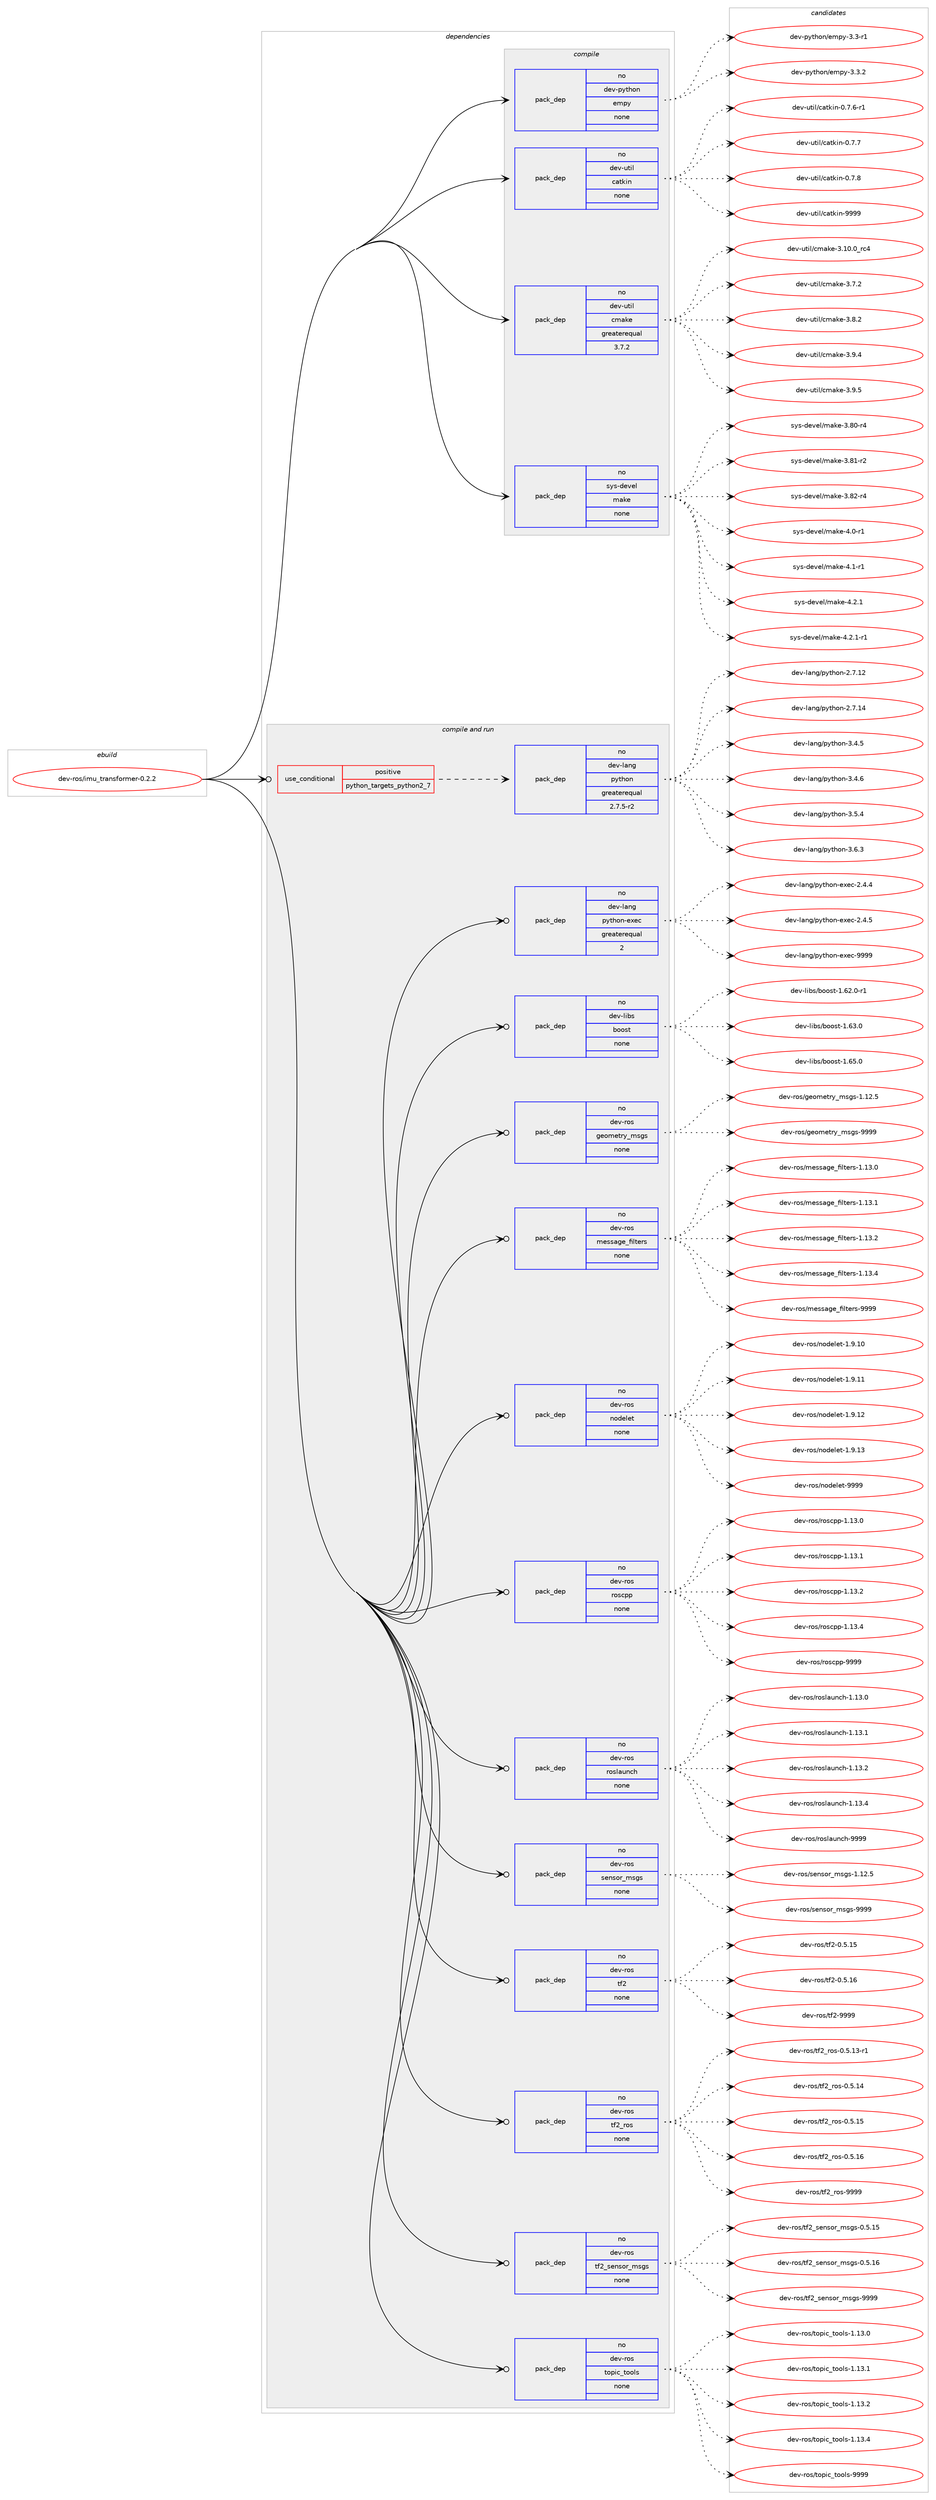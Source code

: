 digraph prolog {

# *************
# Graph options
# *************

newrank=true;
concentrate=true;
compound=true;
graph [rankdir=LR,fontname=Helvetica,fontsize=10,ranksep=1.5];#, ranksep=2.5, nodesep=0.2];
edge  [arrowhead=vee];
node  [fontname=Helvetica,fontsize=10];

# **********
# The ebuild
# **********

subgraph cluster_leftcol {
color=gray;
rank=same;
label=<<i>ebuild</i>>;
id [label="dev-ros/imu_transformer-0.2.2", color=red, width=4, href="../dev-ros/imu_transformer-0.2.2.svg"];
}

# ****************
# The dependencies
# ****************

subgraph cluster_midcol {
color=gray;
label=<<i>dependencies</i>>;
subgraph cluster_compile {
fillcolor="#eeeeee";
style=filled;
label=<<i>compile</i>>;
subgraph pack153488 {
dependency203020 [label=<<TABLE BORDER="0" CELLBORDER="1" CELLSPACING="0" CELLPADDING="4" WIDTH="220"><TR><TD ROWSPAN="6" CELLPADDING="30">pack_dep</TD></TR><TR><TD WIDTH="110">no</TD></TR><TR><TD>dev-python</TD></TR><TR><TD>empy</TD></TR><TR><TD>none</TD></TR><TR><TD></TD></TR></TABLE>>, shape=none, color=blue];
}
id:e -> dependency203020:w [weight=20,style="solid",arrowhead="vee"];
subgraph pack153489 {
dependency203021 [label=<<TABLE BORDER="0" CELLBORDER="1" CELLSPACING="0" CELLPADDING="4" WIDTH="220"><TR><TD ROWSPAN="6" CELLPADDING="30">pack_dep</TD></TR><TR><TD WIDTH="110">no</TD></TR><TR><TD>dev-util</TD></TR><TR><TD>catkin</TD></TR><TR><TD>none</TD></TR><TR><TD></TD></TR></TABLE>>, shape=none, color=blue];
}
id:e -> dependency203021:w [weight=20,style="solid",arrowhead="vee"];
subgraph pack153490 {
dependency203022 [label=<<TABLE BORDER="0" CELLBORDER="1" CELLSPACING="0" CELLPADDING="4" WIDTH="220"><TR><TD ROWSPAN="6" CELLPADDING="30">pack_dep</TD></TR><TR><TD WIDTH="110">no</TD></TR><TR><TD>dev-util</TD></TR><TR><TD>cmake</TD></TR><TR><TD>greaterequal</TD></TR><TR><TD>3.7.2</TD></TR></TABLE>>, shape=none, color=blue];
}
id:e -> dependency203022:w [weight=20,style="solid",arrowhead="vee"];
subgraph pack153491 {
dependency203023 [label=<<TABLE BORDER="0" CELLBORDER="1" CELLSPACING="0" CELLPADDING="4" WIDTH="220"><TR><TD ROWSPAN="6" CELLPADDING="30">pack_dep</TD></TR><TR><TD WIDTH="110">no</TD></TR><TR><TD>sys-devel</TD></TR><TR><TD>make</TD></TR><TR><TD>none</TD></TR><TR><TD></TD></TR></TABLE>>, shape=none, color=blue];
}
id:e -> dependency203023:w [weight=20,style="solid",arrowhead="vee"];
}
subgraph cluster_compileandrun {
fillcolor="#eeeeee";
style=filled;
label=<<i>compile and run</i>>;
subgraph cond45545 {
dependency203024 [label=<<TABLE BORDER="0" CELLBORDER="1" CELLSPACING="0" CELLPADDING="4"><TR><TD ROWSPAN="3" CELLPADDING="10">use_conditional</TD></TR><TR><TD>positive</TD></TR><TR><TD>python_targets_python2_7</TD></TR></TABLE>>, shape=none, color=red];
subgraph pack153492 {
dependency203025 [label=<<TABLE BORDER="0" CELLBORDER="1" CELLSPACING="0" CELLPADDING="4" WIDTH="220"><TR><TD ROWSPAN="6" CELLPADDING="30">pack_dep</TD></TR><TR><TD WIDTH="110">no</TD></TR><TR><TD>dev-lang</TD></TR><TR><TD>python</TD></TR><TR><TD>greaterequal</TD></TR><TR><TD>2.7.5-r2</TD></TR></TABLE>>, shape=none, color=blue];
}
dependency203024:e -> dependency203025:w [weight=20,style="dashed",arrowhead="vee"];
}
id:e -> dependency203024:w [weight=20,style="solid",arrowhead="odotvee"];
subgraph pack153493 {
dependency203026 [label=<<TABLE BORDER="0" CELLBORDER="1" CELLSPACING="0" CELLPADDING="4" WIDTH="220"><TR><TD ROWSPAN="6" CELLPADDING="30">pack_dep</TD></TR><TR><TD WIDTH="110">no</TD></TR><TR><TD>dev-lang</TD></TR><TR><TD>python-exec</TD></TR><TR><TD>greaterequal</TD></TR><TR><TD>2</TD></TR></TABLE>>, shape=none, color=blue];
}
id:e -> dependency203026:w [weight=20,style="solid",arrowhead="odotvee"];
subgraph pack153494 {
dependency203027 [label=<<TABLE BORDER="0" CELLBORDER="1" CELLSPACING="0" CELLPADDING="4" WIDTH="220"><TR><TD ROWSPAN="6" CELLPADDING="30">pack_dep</TD></TR><TR><TD WIDTH="110">no</TD></TR><TR><TD>dev-libs</TD></TR><TR><TD>boost</TD></TR><TR><TD>none</TD></TR><TR><TD></TD></TR></TABLE>>, shape=none, color=blue];
}
id:e -> dependency203027:w [weight=20,style="solid",arrowhead="odotvee"];
subgraph pack153495 {
dependency203028 [label=<<TABLE BORDER="0" CELLBORDER="1" CELLSPACING="0" CELLPADDING="4" WIDTH="220"><TR><TD ROWSPAN="6" CELLPADDING="30">pack_dep</TD></TR><TR><TD WIDTH="110">no</TD></TR><TR><TD>dev-ros</TD></TR><TR><TD>geometry_msgs</TD></TR><TR><TD>none</TD></TR><TR><TD></TD></TR></TABLE>>, shape=none, color=blue];
}
id:e -> dependency203028:w [weight=20,style="solid",arrowhead="odotvee"];
subgraph pack153496 {
dependency203029 [label=<<TABLE BORDER="0" CELLBORDER="1" CELLSPACING="0" CELLPADDING="4" WIDTH="220"><TR><TD ROWSPAN="6" CELLPADDING="30">pack_dep</TD></TR><TR><TD WIDTH="110">no</TD></TR><TR><TD>dev-ros</TD></TR><TR><TD>message_filters</TD></TR><TR><TD>none</TD></TR><TR><TD></TD></TR></TABLE>>, shape=none, color=blue];
}
id:e -> dependency203029:w [weight=20,style="solid",arrowhead="odotvee"];
subgraph pack153497 {
dependency203030 [label=<<TABLE BORDER="0" CELLBORDER="1" CELLSPACING="0" CELLPADDING="4" WIDTH="220"><TR><TD ROWSPAN="6" CELLPADDING="30">pack_dep</TD></TR><TR><TD WIDTH="110">no</TD></TR><TR><TD>dev-ros</TD></TR><TR><TD>nodelet</TD></TR><TR><TD>none</TD></TR><TR><TD></TD></TR></TABLE>>, shape=none, color=blue];
}
id:e -> dependency203030:w [weight=20,style="solid",arrowhead="odotvee"];
subgraph pack153498 {
dependency203031 [label=<<TABLE BORDER="0" CELLBORDER="1" CELLSPACING="0" CELLPADDING="4" WIDTH="220"><TR><TD ROWSPAN="6" CELLPADDING="30">pack_dep</TD></TR><TR><TD WIDTH="110">no</TD></TR><TR><TD>dev-ros</TD></TR><TR><TD>roscpp</TD></TR><TR><TD>none</TD></TR><TR><TD></TD></TR></TABLE>>, shape=none, color=blue];
}
id:e -> dependency203031:w [weight=20,style="solid",arrowhead="odotvee"];
subgraph pack153499 {
dependency203032 [label=<<TABLE BORDER="0" CELLBORDER="1" CELLSPACING="0" CELLPADDING="4" WIDTH="220"><TR><TD ROWSPAN="6" CELLPADDING="30">pack_dep</TD></TR><TR><TD WIDTH="110">no</TD></TR><TR><TD>dev-ros</TD></TR><TR><TD>roslaunch</TD></TR><TR><TD>none</TD></TR><TR><TD></TD></TR></TABLE>>, shape=none, color=blue];
}
id:e -> dependency203032:w [weight=20,style="solid",arrowhead="odotvee"];
subgraph pack153500 {
dependency203033 [label=<<TABLE BORDER="0" CELLBORDER="1" CELLSPACING="0" CELLPADDING="4" WIDTH="220"><TR><TD ROWSPAN="6" CELLPADDING="30">pack_dep</TD></TR><TR><TD WIDTH="110">no</TD></TR><TR><TD>dev-ros</TD></TR><TR><TD>sensor_msgs</TD></TR><TR><TD>none</TD></TR><TR><TD></TD></TR></TABLE>>, shape=none, color=blue];
}
id:e -> dependency203033:w [weight=20,style="solid",arrowhead="odotvee"];
subgraph pack153501 {
dependency203034 [label=<<TABLE BORDER="0" CELLBORDER="1" CELLSPACING="0" CELLPADDING="4" WIDTH="220"><TR><TD ROWSPAN="6" CELLPADDING="30">pack_dep</TD></TR><TR><TD WIDTH="110">no</TD></TR><TR><TD>dev-ros</TD></TR><TR><TD>tf2</TD></TR><TR><TD>none</TD></TR><TR><TD></TD></TR></TABLE>>, shape=none, color=blue];
}
id:e -> dependency203034:w [weight=20,style="solid",arrowhead="odotvee"];
subgraph pack153502 {
dependency203035 [label=<<TABLE BORDER="0" CELLBORDER="1" CELLSPACING="0" CELLPADDING="4" WIDTH="220"><TR><TD ROWSPAN="6" CELLPADDING="30">pack_dep</TD></TR><TR><TD WIDTH="110">no</TD></TR><TR><TD>dev-ros</TD></TR><TR><TD>tf2_ros</TD></TR><TR><TD>none</TD></TR><TR><TD></TD></TR></TABLE>>, shape=none, color=blue];
}
id:e -> dependency203035:w [weight=20,style="solid",arrowhead="odotvee"];
subgraph pack153503 {
dependency203036 [label=<<TABLE BORDER="0" CELLBORDER="1" CELLSPACING="0" CELLPADDING="4" WIDTH="220"><TR><TD ROWSPAN="6" CELLPADDING="30">pack_dep</TD></TR><TR><TD WIDTH="110">no</TD></TR><TR><TD>dev-ros</TD></TR><TR><TD>tf2_sensor_msgs</TD></TR><TR><TD>none</TD></TR><TR><TD></TD></TR></TABLE>>, shape=none, color=blue];
}
id:e -> dependency203036:w [weight=20,style="solid",arrowhead="odotvee"];
subgraph pack153504 {
dependency203037 [label=<<TABLE BORDER="0" CELLBORDER="1" CELLSPACING="0" CELLPADDING="4" WIDTH="220"><TR><TD ROWSPAN="6" CELLPADDING="30">pack_dep</TD></TR><TR><TD WIDTH="110">no</TD></TR><TR><TD>dev-ros</TD></TR><TR><TD>topic_tools</TD></TR><TR><TD>none</TD></TR><TR><TD></TD></TR></TABLE>>, shape=none, color=blue];
}
id:e -> dependency203037:w [weight=20,style="solid",arrowhead="odotvee"];
}
subgraph cluster_run {
fillcolor="#eeeeee";
style=filled;
label=<<i>run</i>>;
}
}

# **************
# The candidates
# **************

subgraph cluster_choices {
rank=same;
color=gray;
label=<<i>candidates</i>>;

subgraph choice153488 {
color=black;
nodesep=1;
choice1001011184511212111610411111047101109112121455146514511449 [label="dev-python/empy-3.3-r1", color=red, width=4,href="../dev-python/empy-3.3-r1.svg"];
choice1001011184511212111610411111047101109112121455146514650 [label="dev-python/empy-3.3.2", color=red, width=4,href="../dev-python/empy-3.3.2.svg"];
dependency203020:e -> choice1001011184511212111610411111047101109112121455146514511449:w [style=dotted,weight="100"];
dependency203020:e -> choice1001011184511212111610411111047101109112121455146514650:w [style=dotted,weight="100"];
}
subgraph choice153489 {
color=black;
nodesep=1;
choice100101118451171161051084799971161071051104548465546544511449 [label="dev-util/catkin-0.7.6-r1", color=red, width=4,href="../dev-util/catkin-0.7.6-r1.svg"];
choice10010111845117116105108479997116107105110454846554655 [label="dev-util/catkin-0.7.7", color=red, width=4,href="../dev-util/catkin-0.7.7.svg"];
choice10010111845117116105108479997116107105110454846554656 [label="dev-util/catkin-0.7.8", color=red, width=4,href="../dev-util/catkin-0.7.8.svg"];
choice100101118451171161051084799971161071051104557575757 [label="dev-util/catkin-9999", color=red, width=4,href="../dev-util/catkin-9999.svg"];
dependency203021:e -> choice100101118451171161051084799971161071051104548465546544511449:w [style=dotted,weight="100"];
dependency203021:e -> choice10010111845117116105108479997116107105110454846554655:w [style=dotted,weight="100"];
dependency203021:e -> choice10010111845117116105108479997116107105110454846554656:w [style=dotted,weight="100"];
dependency203021:e -> choice100101118451171161051084799971161071051104557575757:w [style=dotted,weight="100"];
}
subgraph choice153490 {
color=black;
nodesep=1;
choice1001011184511711610510847991099710710145514649484648951149952 [label="dev-util/cmake-3.10.0_rc4", color=red, width=4,href="../dev-util/cmake-3.10.0_rc4.svg"];
choice10010111845117116105108479910997107101455146554650 [label="dev-util/cmake-3.7.2", color=red, width=4,href="../dev-util/cmake-3.7.2.svg"];
choice10010111845117116105108479910997107101455146564650 [label="dev-util/cmake-3.8.2", color=red, width=4,href="../dev-util/cmake-3.8.2.svg"];
choice10010111845117116105108479910997107101455146574652 [label="dev-util/cmake-3.9.4", color=red, width=4,href="../dev-util/cmake-3.9.4.svg"];
choice10010111845117116105108479910997107101455146574653 [label="dev-util/cmake-3.9.5", color=red, width=4,href="../dev-util/cmake-3.9.5.svg"];
dependency203022:e -> choice1001011184511711610510847991099710710145514649484648951149952:w [style=dotted,weight="100"];
dependency203022:e -> choice10010111845117116105108479910997107101455146554650:w [style=dotted,weight="100"];
dependency203022:e -> choice10010111845117116105108479910997107101455146564650:w [style=dotted,weight="100"];
dependency203022:e -> choice10010111845117116105108479910997107101455146574652:w [style=dotted,weight="100"];
dependency203022:e -> choice10010111845117116105108479910997107101455146574653:w [style=dotted,weight="100"];
}
subgraph choice153491 {
color=black;
nodesep=1;
choice11512111545100101118101108471099710710145514656484511452 [label="sys-devel/make-3.80-r4", color=red, width=4,href="../sys-devel/make-3.80-r4.svg"];
choice11512111545100101118101108471099710710145514656494511450 [label="sys-devel/make-3.81-r2", color=red, width=4,href="../sys-devel/make-3.81-r2.svg"];
choice11512111545100101118101108471099710710145514656504511452 [label="sys-devel/make-3.82-r4", color=red, width=4,href="../sys-devel/make-3.82-r4.svg"];
choice115121115451001011181011084710997107101455246484511449 [label="sys-devel/make-4.0-r1", color=red, width=4,href="../sys-devel/make-4.0-r1.svg"];
choice115121115451001011181011084710997107101455246494511449 [label="sys-devel/make-4.1-r1", color=red, width=4,href="../sys-devel/make-4.1-r1.svg"];
choice115121115451001011181011084710997107101455246504649 [label="sys-devel/make-4.2.1", color=red, width=4,href="../sys-devel/make-4.2.1.svg"];
choice1151211154510010111810110847109971071014552465046494511449 [label="sys-devel/make-4.2.1-r1", color=red, width=4,href="../sys-devel/make-4.2.1-r1.svg"];
dependency203023:e -> choice11512111545100101118101108471099710710145514656484511452:w [style=dotted,weight="100"];
dependency203023:e -> choice11512111545100101118101108471099710710145514656494511450:w [style=dotted,weight="100"];
dependency203023:e -> choice11512111545100101118101108471099710710145514656504511452:w [style=dotted,weight="100"];
dependency203023:e -> choice115121115451001011181011084710997107101455246484511449:w [style=dotted,weight="100"];
dependency203023:e -> choice115121115451001011181011084710997107101455246494511449:w [style=dotted,weight="100"];
dependency203023:e -> choice115121115451001011181011084710997107101455246504649:w [style=dotted,weight="100"];
dependency203023:e -> choice1151211154510010111810110847109971071014552465046494511449:w [style=dotted,weight="100"];
}
subgraph choice153492 {
color=black;
nodesep=1;
choice10010111845108971101034711212111610411111045504655464950 [label="dev-lang/python-2.7.12", color=red, width=4,href="../dev-lang/python-2.7.12.svg"];
choice10010111845108971101034711212111610411111045504655464952 [label="dev-lang/python-2.7.14", color=red, width=4,href="../dev-lang/python-2.7.14.svg"];
choice100101118451089711010347112121116104111110455146524653 [label="dev-lang/python-3.4.5", color=red, width=4,href="../dev-lang/python-3.4.5.svg"];
choice100101118451089711010347112121116104111110455146524654 [label="dev-lang/python-3.4.6", color=red, width=4,href="../dev-lang/python-3.4.6.svg"];
choice100101118451089711010347112121116104111110455146534652 [label="dev-lang/python-3.5.4", color=red, width=4,href="../dev-lang/python-3.5.4.svg"];
choice100101118451089711010347112121116104111110455146544651 [label="dev-lang/python-3.6.3", color=red, width=4,href="../dev-lang/python-3.6.3.svg"];
dependency203025:e -> choice10010111845108971101034711212111610411111045504655464950:w [style=dotted,weight="100"];
dependency203025:e -> choice10010111845108971101034711212111610411111045504655464952:w [style=dotted,weight="100"];
dependency203025:e -> choice100101118451089711010347112121116104111110455146524653:w [style=dotted,weight="100"];
dependency203025:e -> choice100101118451089711010347112121116104111110455146524654:w [style=dotted,weight="100"];
dependency203025:e -> choice100101118451089711010347112121116104111110455146534652:w [style=dotted,weight="100"];
dependency203025:e -> choice100101118451089711010347112121116104111110455146544651:w [style=dotted,weight="100"];
}
subgraph choice153493 {
color=black;
nodesep=1;
choice1001011184510897110103471121211161041111104510112010199455046524652 [label="dev-lang/python-exec-2.4.4", color=red, width=4,href="../dev-lang/python-exec-2.4.4.svg"];
choice1001011184510897110103471121211161041111104510112010199455046524653 [label="dev-lang/python-exec-2.4.5", color=red, width=4,href="../dev-lang/python-exec-2.4.5.svg"];
choice10010111845108971101034711212111610411111045101120101994557575757 [label="dev-lang/python-exec-9999", color=red, width=4,href="../dev-lang/python-exec-9999.svg"];
dependency203026:e -> choice1001011184510897110103471121211161041111104510112010199455046524652:w [style=dotted,weight="100"];
dependency203026:e -> choice1001011184510897110103471121211161041111104510112010199455046524653:w [style=dotted,weight="100"];
dependency203026:e -> choice10010111845108971101034711212111610411111045101120101994557575757:w [style=dotted,weight="100"];
}
subgraph choice153494 {
color=black;
nodesep=1;
choice10010111845108105981154798111111115116454946545046484511449 [label="dev-libs/boost-1.62.0-r1", color=red, width=4,href="../dev-libs/boost-1.62.0-r1.svg"];
choice1001011184510810598115479811111111511645494654514648 [label="dev-libs/boost-1.63.0", color=red, width=4,href="../dev-libs/boost-1.63.0.svg"];
choice1001011184510810598115479811111111511645494654534648 [label="dev-libs/boost-1.65.0", color=red, width=4,href="../dev-libs/boost-1.65.0.svg"];
dependency203027:e -> choice10010111845108105981154798111111115116454946545046484511449:w [style=dotted,weight="100"];
dependency203027:e -> choice1001011184510810598115479811111111511645494654514648:w [style=dotted,weight="100"];
dependency203027:e -> choice1001011184510810598115479811111111511645494654534648:w [style=dotted,weight="100"];
}
subgraph choice153495 {
color=black;
nodesep=1;
choice10010111845114111115471031011111091011161141219510911510311545494649504653 [label="dev-ros/geometry_msgs-1.12.5", color=red, width=4,href="../dev-ros/geometry_msgs-1.12.5.svg"];
choice1001011184511411111547103101111109101116114121951091151031154557575757 [label="dev-ros/geometry_msgs-9999", color=red, width=4,href="../dev-ros/geometry_msgs-9999.svg"];
dependency203028:e -> choice10010111845114111115471031011111091011161141219510911510311545494649504653:w [style=dotted,weight="100"];
dependency203028:e -> choice1001011184511411111547103101111109101116114121951091151031154557575757:w [style=dotted,weight="100"];
}
subgraph choice153496 {
color=black;
nodesep=1;
choice1001011184511411111547109101115115971031019510210510811610111411545494649514648 [label="dev-ros/message_filters-1.13.0", color=red, width=4,href="../dev-ros/message_filters-1.13.0.svg"];
choice1001011184511411111547109101115115971031019510210510811610111411545494649514649 [label="dev-ros/message_filters-1.13.1", color=red, width=4,href="../dev-ros/message_filters-1.13.1.svg"];
choice1001011184511411111547109101115115971031019510210510811610111411545494649514650 [label="dev-ros/message_filters-1.13.2", color=red, width=4,href="../dev-ros/message_filters-1.13.2.svg"];
choice1001011184511411111547109101115115971031019510210510811610111411545494649514652 [label="dev-ros/message_filters-1.13.4", color=red, width=4,href="../dev-ros/message_filters-1.13.4.svg"];
choice100101118451141111154710910111511597103101951021051081161011141154557575757 [label="dev-ros/message_filters-9999", color=red, width=4,href="../dev-ros/message_filters-9999.svg"];
dependency203029:e -> choice1001011184511411111547109101115115971031019510210510811610111411545494649514648:w [style=dotted,weight="100"];
dependency203029:e -> choice1001011184511411111547109101115115971031019510210510811610111411545494649514649:w [style=dotted,weight="100"];
dependency203029:e -> choice1001011184511411111547109101115115971031019510210510811610111411545494649514650:w [style=dotted,weight="100"];
dependency203029:e -> choice1001011184511411111547109101115115971031019510210510811610111411545494649514652:w [style=dotted,weight="100"];
dependency203029:e -> choice100101118451141111154710910111511597103101951021051081161011141154557575757:w [style=dotted,weight="100"];
}
subgraph choice153497 {
color=black;
nodesep=1;
choice100101118451141111154711011110010110810111645494657464948 [label="dev-ros/nodelet-1.9.10", color=red, width=4,href="../dev-ros/nodelet-1.9.10.svg"];
choice100101118451141111154711011110010110810111645494657464949 [label="dev-ros/nodelet-1.9.11", color=red, width=4,href="../dev-ros/nodelet-1.9.11.svg"];
choice100101118451141111154711011110010110810111645494657464950 [label="dev-ros/nodelet-1.9.12", color=red, width=4,href="../dev-ros/nodelet-1.9.12.svg"];
choice100101118451141111154711011110010110810111645494657464951 [label="dev-ros/nodelet-1.9.13", color=red, width=4,href="../dev-ros/nodelet-1.9.13.svg"];
choice10010111845114111115471101111001011081011164557575757 [label="dev-ros/nodelet-9999", color=red, width=4,href="../dev-ros/nodelet-9999.svg"];
dependency203030:e -> choice100101118451141111154711011110010110810111645494657464948:w [style=dotted,weight="100"];
dependency203030:e -> choice100101118451141111154711011110010110810111645494657464949:w [style=dotted,weight="100"];
dependency203030:e -> choice100101118451141111154711011110010110810111645494657464950:w [style=dotted,weight="100"];
dependency203030:e -> choice100101118451141111154711011110010110810111645494657464951:w [style=dotted,weight="100"];
dependency203030:e -> choice10010111845114111115471101111001011081011164557575757:w [style=dotted,weight="100"];
}
subgraph choice153498 {
color=black;
nodesep=1;
choice10010111845114111115471141111159911211245494649514648 [label="dev-ros/roscpp-1.13.0", color=red, width=4,href="../dev-ros/roscpp-1.13.0.svg"];
choice10010111845114111115471141111159911211245494649514649 [label="dev-ros/roscpp-1.13.1", color=red, width=4,href="../dev-ros/roscpp-1.13.1.svg"];
choice10010111845114111115471141111159911211245494649514650 [label="dev-ros/roscpp-1.13.2", color=red, width=4,href="../dev-ros/roscpp-1.13.2.svg"];
choice10010111845114111115471141111159911211245494649514652 [label="dev-ros/roscpp-1.13.4", color=red, width=4,href="../dev-ros/roscpp-1.13.4.svg"];
choice1001011184511411111547114111115991121124557575757 [label="dev-ros/roscpp-9999", color=red, width=4,href="../dev-ros/roscpp-9999.svg"];
dependency203031:e -> choice10010111845114111115471141111159911211245494649514648:w [style=dotted,weight="100"];
dependency203031:e -> choice10010111845114111115471141111159911211245494649514649:w [style=dotted,weight="100"];
dependency203031:e -> choice10010111845114111115471141111159911211245494649514650:w [style=dotted,weight="100"];
dependency203031:e -> choice10010111845114111115471141111159911211245494649514652:w [style=dotted,weight="100"];
dependency203031:e -> choice1001011184511411111547114111115991121124557575757:w [style=dotted,weight="100"];
}
subgraph choice153499 {
color=black;
nodesep=1;
choice1001011184511411111547114111115108971171109910445494649514648 [label="dev-ros/roslaunch-1.13.0", color=red, width=4,href="../dev-ros/roslaunch-1.13.0.svg"];
choice1001011184511411111547114111115108971171109910445494649514649 [label="dev-ros/roslaunch-1.13.1", color=red, width=4,href="../dev-ros/roslaunch-1.13.1.svg"];
choice1001011184511411111547114111115108971171109910445494649514650 [label="dev-ros/roslaunch-1.13.2", color=red, width=4,href="../dev-ros/roslaunch-1.13.2.svg"];
choice1001011184511411111547114111115108971171109910445494649514652 [label="dev-ros/roslaunch-1.13.4", color=red, width=4,href="../dev-ros/roslaunch-1.13.4.svg"];
choice100101118451141111154711411111510897117110991044557575757 [label="dev-ros/roslaunch-9999", color=red, width=4,href="../dev-ros/roslaunch-9999.svg"];
dependency203032:e -> choice1001011184511411111547114111115108971171109910445494649514648:w [style=dotted,weight="100"];
dependency203032:e -> choice1001011184511411111547114111115108971171109910445494649514649:w [style=dotted,weight="100"];
dependency203032:e -> choice1001011184511411111547114111115108971171109910445494649514650:w [style=dotted,weight="100"];
dependency203032:e -> choice1001011184511411111547114111115108971171109910445494649514652:w [style=dotted,weight="100"];
dependency203032:e -> choice100101118451141111154711411111510897117110991044557575757:w [style=dotted,weight="100"];
}
subgraph choice153500 {
color=black;
nodesep=1;
choice10010111845114111115471151011101151111149510911510311545494649504653 [label="dev-ros/sensor_msgs-1.12.5", color=red, width=4,href="../dev-ros/sensor_msgs-1.12.5.svg"];
choice1001011184511411111547115101110115111114951091151031154557575757 [label="dev-ros/sensor_msgs-9999", color=red, width=4,href="../dev-ros/sensor_msgs-9999.svg"];
dependency203033:e -> choice10010111845114111115471151011101151111149510911510311545494649504653:w [style=dotted,weight="100"];
dependency203033:e -> choice1001011184511411111547115101110115111114951091151031154557575757:w [style=dotted,weight="100"];
}
subgraph choice153501 {
color=black;
nodesep=1;
choice10010111845114111115471161025045484653464953 [label="dev-ros/tf2-0.5.15", color=red, width=4,href="../dev-ros/tf2-0.5.15.svg"];
choice10010111845114111115471161025045484653464954 [label="dev-ros/tf2-0.5.16", color=red, width=4,href="../dev-ros/tf2-0.5.16.svg"];
choice1001011184511411111547116102504557575757 [label="dev-ros/tf2-9999", color=red, width=4,href="../dev-ros/tf2-9999.svg"];
dependency203034:e -> choice10010111845114111115471161025045484653464953:w [style=dotted,weight="100"];
dependency203034:e -> choice10010111845114111115471161025045484653464954:w [style=dotted,weight="100"];
dependency203034:e -> choice1001011184511411111547116102504557575757:w [style=dotted,weight="100"];
}
subgraph choice153502 {
color=black;
nodesep=1;
choice10010111845114111115471161025095114111115454846534649514511449 [label="dev-ros/tf2_ros-0.5.13-r1", color=red, width=4,href="../dev-ros/tf2_ros-0.5.13-r1.svg"];
choice1001011184511411111547116102509511411111545484653464952 [label="dev-ros/tf2_ros-0.5.14", color=red, width=4,href="../dev-ros/tf2_ros-0.5.14.svg"];
choice1001011184511411111547116102509511411111545484653464953 [label="dev-ros/tf2_ros-0.5.15", color=red, width=4,href="../dev-ros/tf2_ros-0.5.15.svg"];
choice1001011184511411111547116102509511411111545484653464954 [label="dev-ros/tf2_ros-0.5.16", color=red, width=4,href="../dev-ros/tf2_ros-0.5.16.svg"];
choice100101118451141111154711610250951141111154557575757 [label="dev-ros/tf2_ros-9999", color=red, width=4,href="../dev-ros/tf2_ros-9999.svg"];
dependency203035:e -> choice10010111845114111115471161025095114111115454846534649514511449:w [style=dotted,weight="100"];
dependency203035:e -> choice1001011184511411111547116102509511411111545484653464952:w [style=dotted,weight="100"];
dependency203035:e -> choice1001011184511411111547116102509511411111545484653464953:w [style=dotted,weight="100"];
dependency203035:e -> choice1001011184511411111547116102509511411111545484653464954:w [style=dotted,weight="100"];
dependency203035:e -> choice100101118451141111154711610250951141111154557575757:w [style=dotted,weight="100"];
}
subgraph choice153503 {
color=black;
nodesep=1;
choice100101118451141111154711610250951151011101151111149510911510311545484653464953 [label="dev-ros/tf2_sensor_msgs-0.5.15", color=red, width=4,href="../dev-ros/tf2_sensor_msgs-0.5.15.svg"];
choice100101118451141111154711610250951151011101151111149510911510311545484653464954 [label="dev-ros/tf2_sensor_msgs-0.5.16", color=red, width=4,href="../dev-ros/tf2_sensor_msgs-0.5.16.svg"];
choice10010111845114111115471161025095115101110115111114951091151031154557575757 [label="dev-ros/tf2_sensor_msgs-9999", color=red, width=4,href="../dev-ros/tf2_sensor_msgs-9999.svg"];
dependency203036:e -> choice100101118451141111154711610250951151011101151111149510911510311545484653464953:w [style=dotted,weight="100"];
dependency203036:e -> choice100101118451141111154711610250951151011101151111149510911510311545484653464954:w [style=dotted,weight="100"];
dependency203036:e -> choice10010111845114111115471161025095115101110115111114951091151031154557575757:w [style=dotted,weight="100"];
}
subgraph choice153504 {
color=black;
nodesep=1;
choice1001011184511411111547116111112105999511611111110811545494649514648 [label="dev-ros/topic_tools-1.13.0", color=red, width=4,href="../dev-ros/topic_tools-1.13.0.svg"];
choice1001011184511411111547116111112105999511611111110811545494649514649 [label="dev-ros/topic_tools-1.13.1", color=red, width=4,href="../dev-ros/topic_tools-1.13.1.svg"];
choice1001011184511411111547116111112105999511611111110811545494649514650 [label="dev-ros/topic_tools-1.13.2", color=red, width=4,href="../dev-ros/topic_tools-1.13.2.svg"];
choice1001011184511411111547116111112105999511611111110811545494649514652 [label="dev-ros/topic_tools-1.13.4", color=red, width=4,href="../dev-ros/topic_tools-1.13.4.svg"];
choice100101118451141111154711611111210599951161111111081154557575757 [label="dev-ros/topic_tools-9999", color=red, width=4,href="../dev-ros/topic_tools-9999.svg"];
dependency203037:e -> choice1001011184511411111547116111112105999511611111110811545494649514648:w [style=dotted,weight="100"];
dependency203037:e -> choice1001011184511411111547116111112105999511611111110811545494649514649:w [style=dotted,weight="100"];
dependency203037:e -> choice1001011184511411111547116111112105999511611111110811545494649514650:w [style=dotted,weight="100"];
dependency203037:e -> choice1001011184511411111547116111112105999511611111110811545494649514652:w [style=dotted,weight="100"];
dependency203037:e -> choice100101118451141111154711611111210599951161111111081154557575757:w [style=dotted,weight="100"];
}
}

}
